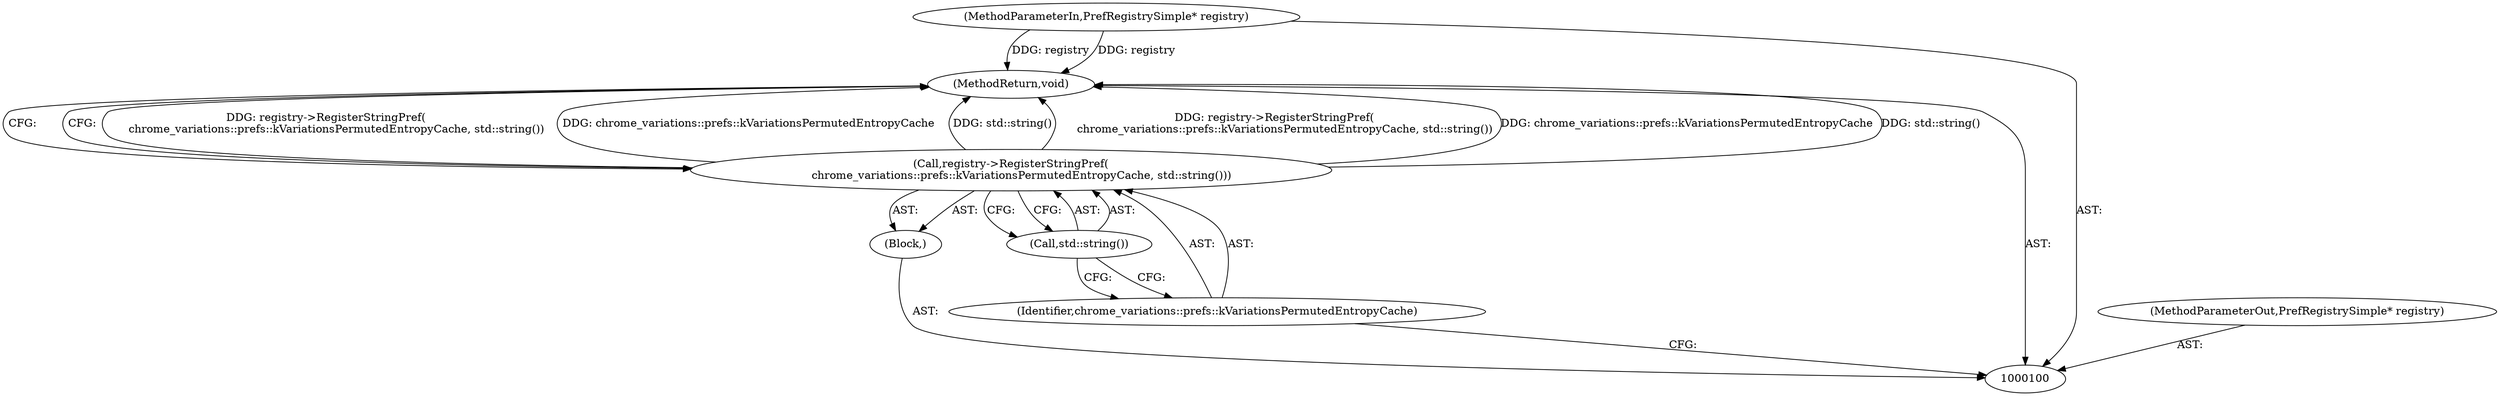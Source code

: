 digraph "0_Chrome_7cb8e1ae121cf6b14aa0a59cc708de630c0ef965_5" {
"1000106" [label="(MethodReturn,void)"];
"1000102" [label="(Block,)"];
"1000101" [label="(MethodParameterIn,PrefRegistrySimple* registry)"];
"1000119" [label="(MethodParameterOut,PrefRegistrySimple* registry)"];
"1000103" [label="(Call,registry->RegisterStringPref(\n      chrome_variations::prefs::kVariationsPermutedEntropyCache, std::string()))"];
"1000104" [label="(Identifier,chrome_variations::prefs::kVariationsPermutedEntropyCache)"];
"1000105" [label="(Call,std::string())"];
"1000106" -> "1000100"  [label="AST: "];
"1000106" -> "1000103"  [label="CFG: "];
"1000103" -> "1000106"  [label="DDG: registry->RegisterStringPref(\n      chrome_variations::prefs::kVariationsPermutedEntropyCache, std::string())"];
"1000103" -> "1000106"  [label="DDG: chrome_variations::prefs::kVariationsPermutedEntropyCache"];
"1000103" -> "1000106"  [label="DDG: std::string()"];
"1000101" -> "1000106"  [label="DDG: registry"];
"1000102" -> "1000100"  [label="AST: "];
"1000103" -> "1000102"  [label="AST: "];
"1000101" -> "1000100"  [label="AST: "];
"1000101" -> "1000106"  [label="DDG: registry"];
"1000119" -> "1000100"  [label="AST: "];
"1000103" -> "1000102"  [label="AST: "];
"1000103" -> "1000105"  [label="CFG: "];
"1000104" -> "1000103"  [label="AST: "];
"1000105" -> "1000103"  [label="AST: "];
"1000106" -> "1000103"  [label="CFG: "];
"1000103" -> "1000106"  [label="DDG: registry->RegisterStringPref(\n      chrome_variations::prefs::kVariationsPermutedEntropyCache, std::string())"];
"1000103" -> "1000106"  [label="DDG: chrome_variations::prefs::kVariationsPermutedEntropyCache"];
"1000103" -> "1000106"  [label="DDG: std::string()"];
"1000104" -> "1000103"  [label="AST: "];
"1000104" -> "1000100"  [label="CFG: "];
"1000105" -> "1000104"  [label="CFG: "];
"1000105" -> "1000103"  [label="AST: "];
"1000105" -> "1000104"  [label="CFG: "];
"1000103" -> "1000105"  [label="CFG: "];
}
